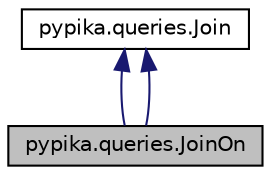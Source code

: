 digraph "pypika.queries.JoinOn"
{
 // LATEX_PDF_SIZE
  edge [fontname="Helvetica",fontsize="10",labelfontname="Helvetica",labelfontsize="10"];
  node [fontname="Helvetica",fontsize="10",shape=record];
  Node1 [label="pypika.queries.JoinOn",height=0.2,width=0.4,color="black", fillcolor="grey75", style="filled", fontcolor="black",tooltip=" "];
  Node2 -> Node1 [dir="back",color="midnightblue",fontsize="10",style="solid",fontname="Helvetica"];
  Node2 [label="pypika.queries.Join",height=0.2,width=0.4,color="black", fillcolor="white", style="filled",URL="$classpypika_1_1queries_1_1Join.html",tooltip=" "];
  Node2 -> Node1 [dir="back",color="midnightblue",fontsize="10",style="solid",fontname="Helvetica"];
}
